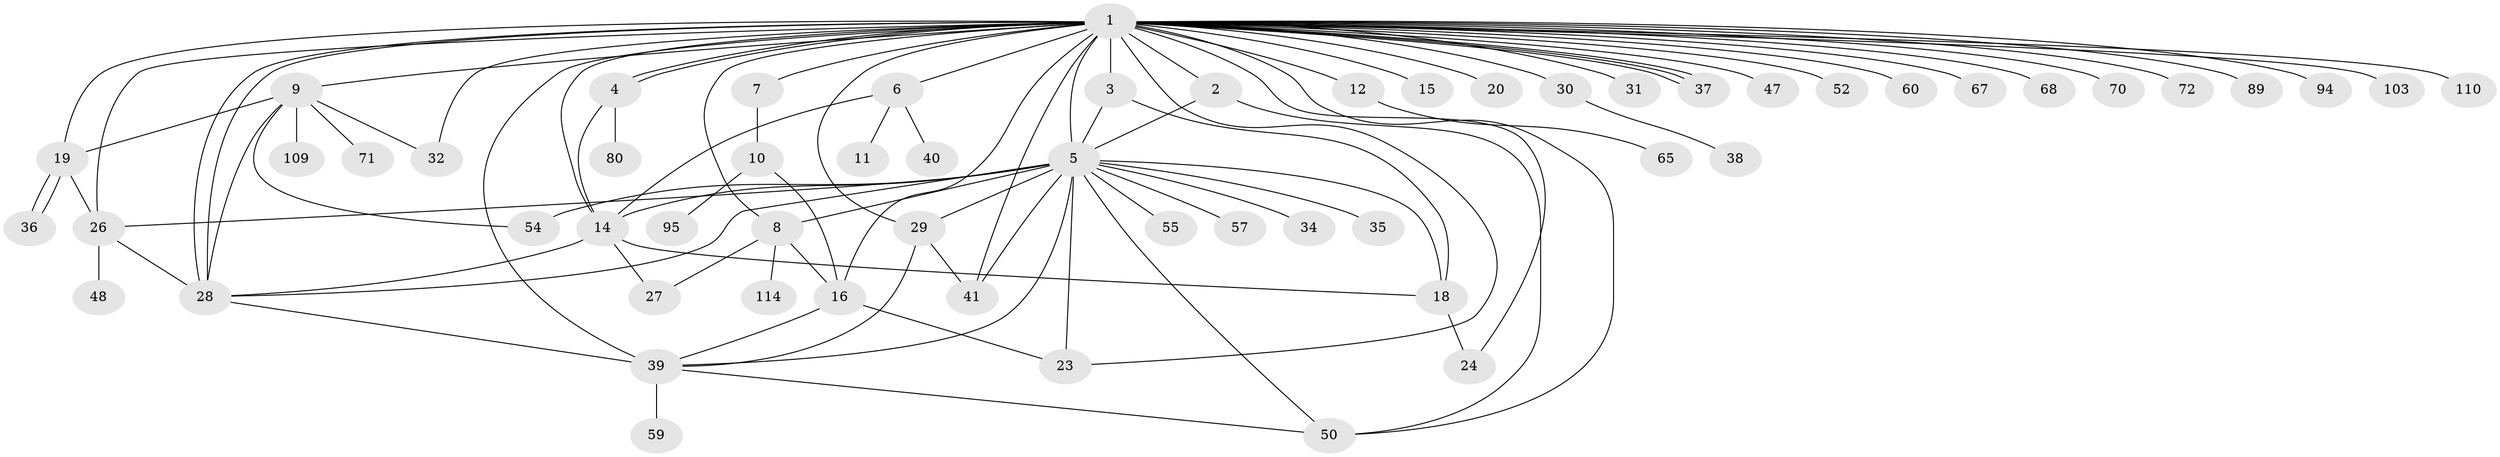 // original degree distribution, {51: 0.008547008547008548, 3: 0.08547008547008547, 4: 0.07692307692307693, 16: 0.008547008547008548, 2: 0.23076923076923078, 5: 0.05982905982905983, 7: 0.008547008547008548, 1: 0.452991452991453, 15: 0.017094017094017096, 10: 0.008547008547008548, 6: 0.03418803418803419, 8: 0.008547008547008548}
// Generated by graph-tools (version 1.1) at 2025/14/03/09/25 04:14:43]
// undirected, 58 vertices, 95 edges
graph export_dot {
graph [start="1"]
  node [color=gray90,style=filled];
  1;
  2;
  3;
  4;
  5 [super="+69+33+61+73+91+111+13+17+62"];
  6;
  7;
  8;
  9;
  10;
  11;
  12;
  14 [super="+25+43+21"];
  15;
  16 [super="+101"];
  18;
  19 [super="+83"];
  20;
  23 [super="+63"];
  24;
  26 [super="+116"];
  27 [super="+87+97+58"];
  28 [super="+42"];
  29 [super="+45+93+99+44"];
  30;
  31;
  32 [super="+78"];
  34;
  35;
  36;
  37;
  38;
  39 [super="+51"];
  40 [super="+112"];
  41;
  47;
  48;
  50 [super="+84"];
  52;
  54 [super="+82"];
  55;
  57;
  59;
  60;
  65;
  67;
  68;
  70;
  71;
  72;
  80;
  89;
  94;
  95;
  103;
  109;
  110;
  114;
  1 -- 2;
  1 -- 3;
  1 -- 4;
  1 -- 4;
  1 -- 5 [weight=4];
  1 -- 6;
  1 -- 7;
  1 -- 8;
  1 -- 9;
  1 -- 12;
  1 -- 15;
  1 -- 16;
  1 -- 19;
  1 -- 20;
  1 -- 24;
  1 -- 26;
  1 -- 28 [weight=2];
  1 -- 28;
  1 -- 30;
  1 -- 31;
  1 -- 32;
  1 -- 37;
  1 -- 37;
  1 -- 37;
  1 -- 39 [weight=3];
  1 -- 41;
  1 -- 47;
  1 -- 50;
  1 -- 52;
  1 -- 60;
  1 -- 67;
  1 -- 68;
  1 -- 70;
  1 -- 72;
  1 -- 89;
  1 -- 94;
  1 -- 103;
  1 -- 110;
  1 -- 14;
  1 -- 23;
  1 -- 29;
  2 -- 50;
  2 -- 5;
  3 -- 5 [weight=2];
  3 -- 18;
  4 -- 14;
  4 -- 80;
  5 -- 8;
  5 -- 35;
  5 -- 55;
  5 -- 28 [weight=2];
  5 -- 26 [weight=3];
  5 -- 23 [weight=2];
  5 -- 39;
  5 -- 34;
  5 -- 41;
  5 -- 14 [weight=2];
  5 -- 18;
  5 -- 50;
  5 -- 54 [weight=2];
  5 -- 57;
  5 -- 29 [weight=3];
  6 -- 11;
  6 -- 14;
  6 -- 40;
  7 -- 10;
  8 -- 114;
  8 -- 27;
  8 -- 16;
  9 -- 19;
  9 -- 54;
  9 -- 71;
  9 -- 109;
  9 -- 28;
  9 -- 32;
  10 -- 16;
  10 -- 95;
  12 -- 65;
  14 -- 18;
  14 -- 27;
  14 -- 28;
  16 -- 23;
  16 -- 39;
  18 -- 24;
  19 -- 26;
  19 -- 36;
  19 -- 36;
  26 -- 48;
  26 -- 28;
  28 -- 39;
  29 -- 41;
  29 -- 39;
  30 -- 38;
  39 -- 50;
  39 -- 59;
}
